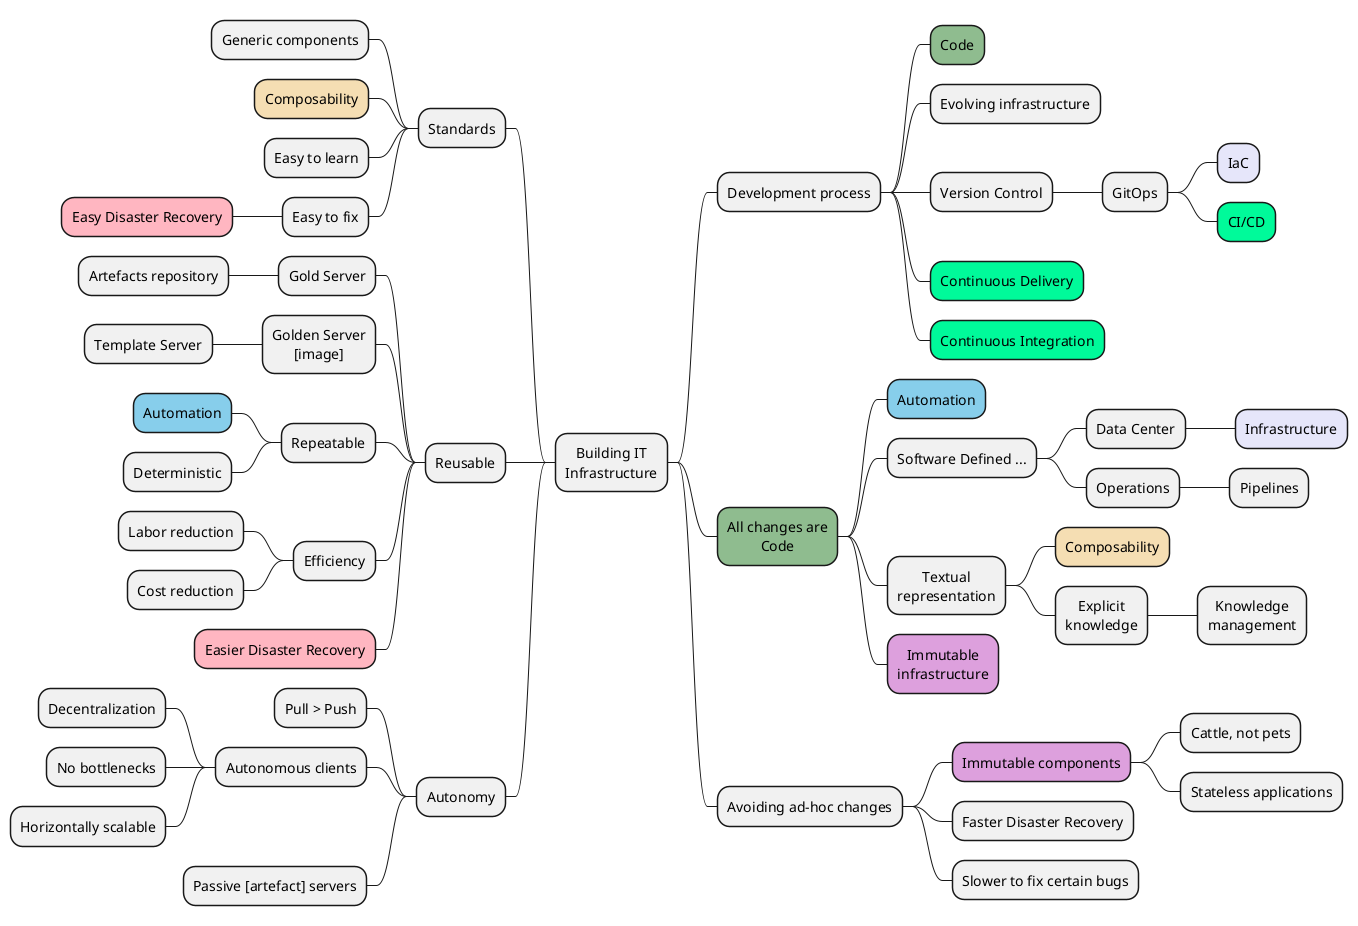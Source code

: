 @startmindmap

skinparam defaultTextAlignment center

* Building IT\nInfrastructure

** Development process
***[#DarkSeaGreen] Code
*** Evolving infrastructure
*** Version Control
**** GitOps
*****[#Lavender] IaC
*****[#MediumSpringGreen] CI/CD
***[#MediumSpringGreen] Continuous Delivery
***[#MediumSpringGreen] Continuous Integration


**[#DarkSeaGreen] All changes are\nCode
***[#SkyBlue] Automation
*** Software Defined ...
**** Data Center
*****[#Lavender] Infrastructure
**** Operations
***** Pipelines

*** Textual\nrepresentation
****[#Wheat] Composability
**** Explicit\nknowledge
***** Knowledge\nmanagement

***[#Plum] Immutable\ninfrastructure

** Avoiding ad-hoc changes
***[#Plum] Immutable components
**** Cattle, not pets
**** Stateless applications
*** Faster Disaster Recovery
*** Slower to fix certain bugs

-- Standards
--- Generic components
---[#Wheat] Composability
--- Easy to learn
--- Easy to fix
----[#LightPink] Easy Disaster Recovery

-- Reusable
--- Gold Server
---- Artefacts repository
--- Golden Server\n[image]
---- Template Server
--- Repeatable
----[#SkyBlue] Automation
---- Deterministic
--- Efficiency
---- Labor reduction
---- Cost reduction
---[#LightPink] Easier Disaster Recovery


-- Autonomy
--- Pull > Push
--- Autonomous clients
---- Decentralization
---- No bottlenecks
---- Horizontally scalable
--- Passive [artefact] servers


@endmindmap
